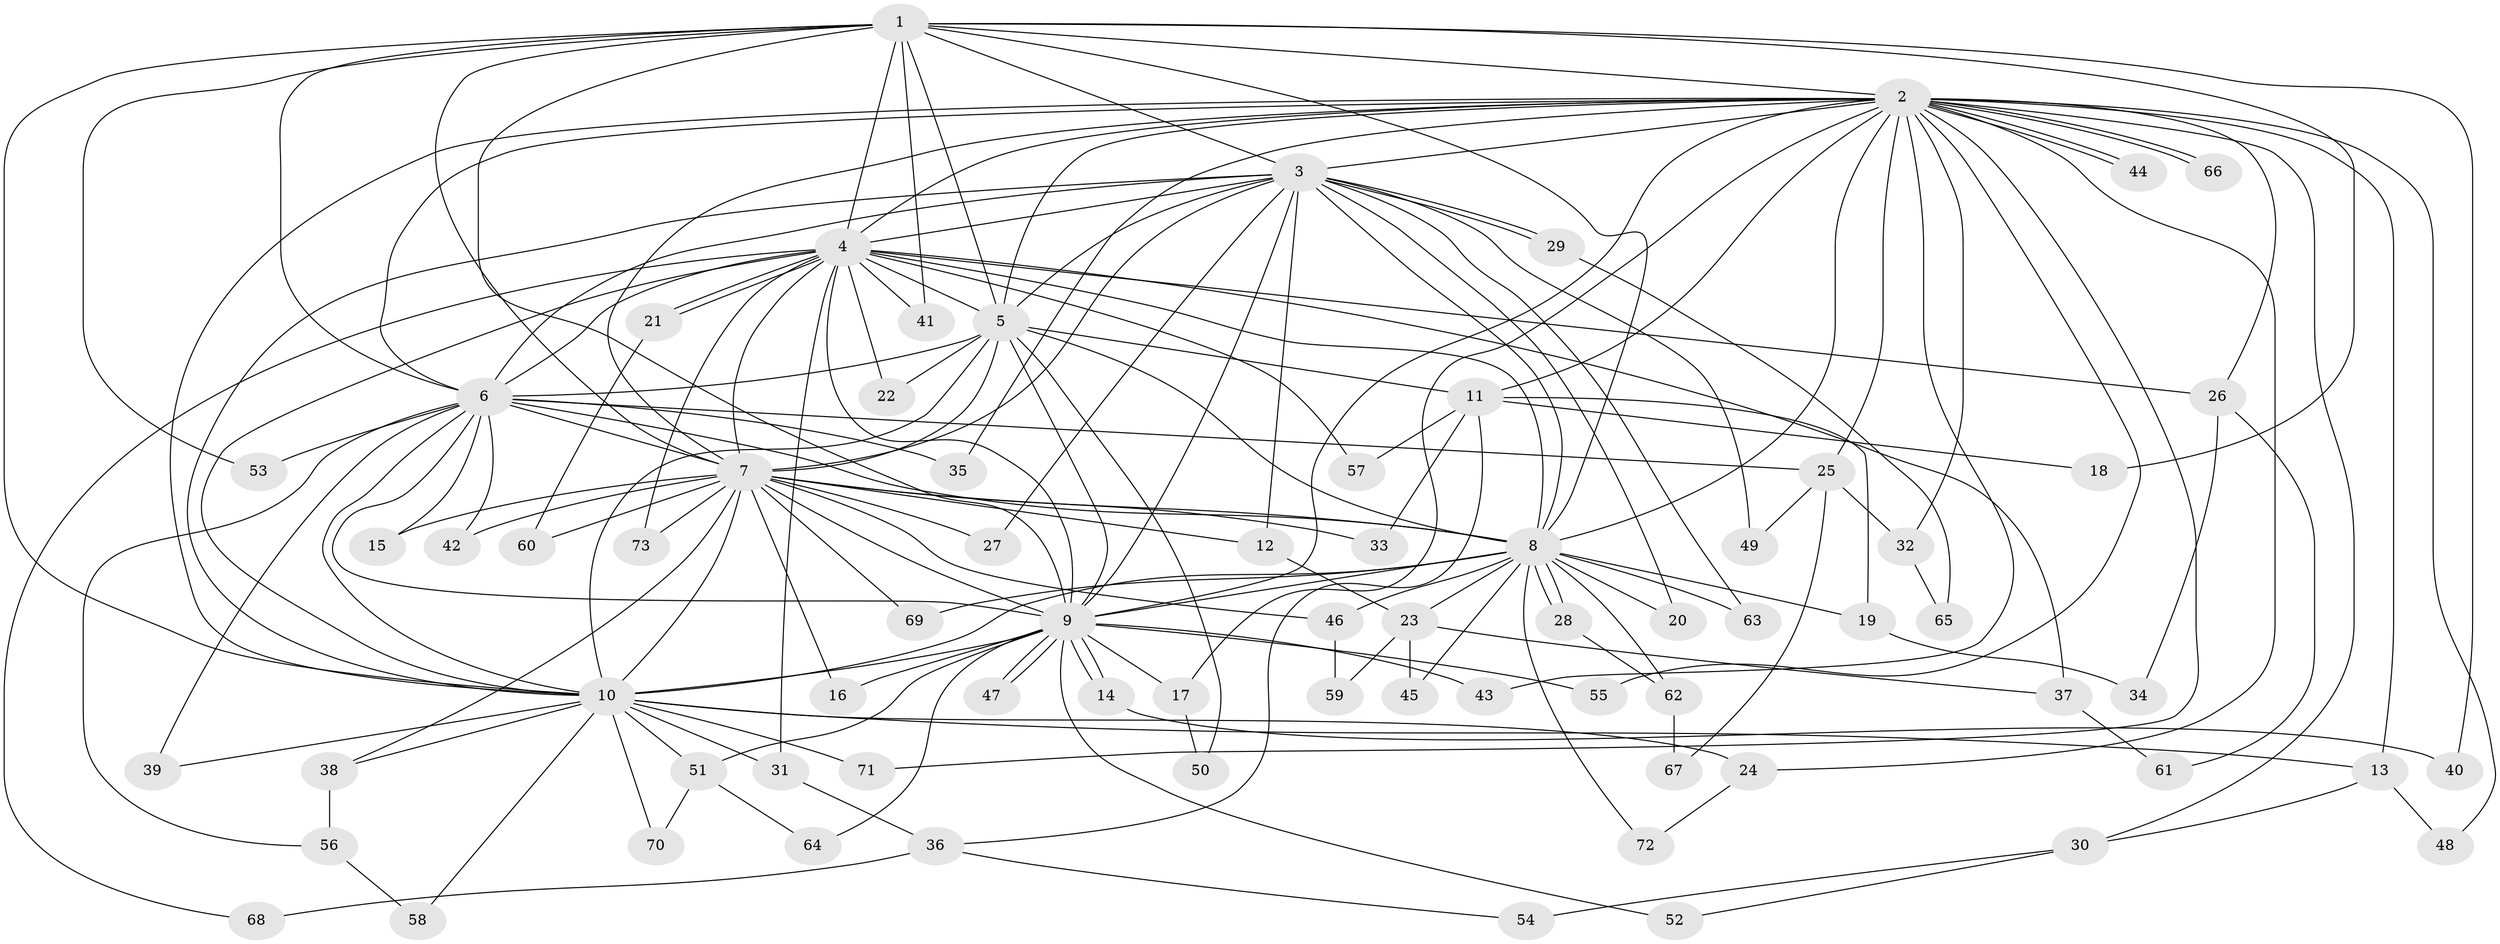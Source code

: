 // coarse degree distribution, {12: 0.022727272727272728, 15: 0.06818181818181818, 16: 0.022727272727272728, 11: 0.045454545454545456, 3: 0.25, 4: 0.09090909090909091, 21: 0.022727272727272728, 2: 0.3409090909090909, 1: 0.06818181818181818, 5: 0.022727272727272728, 7: 0.022727272727272728, 14: 0.022727272727272728}
// Generated by graph-tools (version 1.1) at 2025/36/03/04/25 23:36:16]
// undirected, 73 vertices, 171 edges
graph export_dot {
  node [color=gray90,style=filled];
  1;
  2;
  3;
  4;
  5;
  6;
  7;
  8;
  9;
  10;
  11;
  12;
  13;
  14;
  15;
  16;
  17;
  18;
  19;
  20;
  21;
  22;
  23;
  24;
  25;
  26;
  27;
  28;
  29;
  30;
  31;
  32;
  33;
  34;
  35;
  36;
  37;
  38;
  39;
  40;
  41;
  42;
  43;
  44;
  45;
  46;
  47;
  48;
  49;
  50;
  51;
  52;
  53;
  54;
  55;
  56;
  57;
  58;
  59;
  60;
  61;
  62;
  63;
  64;
  65;
  66;
  67;
  68;
  69;
  70;
  71;
  72;
  73;
  1 -- 2;
  1 -- 3;
  1 -- 4;
  1 -- 5;
  1 -- 6;
  1 -- 7;
  1 -- 8;
  1 -- 9;
  1 -- 10;
  1 -- 18;
  1 -- 40;
  1 -- 41;
  1 -- 53;
  2 -- 3;
  2 -- 4;
  2 -- 5;
  2 -- 6;
  2 -- 7;
  2 -- 8;
  2 -- 9;
  2 -- 10;
  2 -- 11;
  2 -- 13;
  2 -- 17;
  2 -- 24;
  2 -- 25;
  2 -- 26;
  2 -- 30;
  2 -- 32;
  2 -- 35;
  2 -- 43;
  2 -- 44;
  2 -- 44;
  2 -- 48;
  2 -- 55;
  2 -- 66;
  2 -- 66;
  2 -- 71;
  3 -- 4;
  3 -- 5;
  3 -- 6;
  3 -- 7;
  3 -- 8;
  3 -- 9;
  3 -- 10;
  3 -- 12;
  3 -- 20;
  3 -- 27;
  3 -- 29;
  3 -- 29;
  3 -- 49;
  3 -- 63;
  4 -- 5;
  4 -- 6;
  4 -- 7;
  4 -- 8;
  4 -- 9;
  4 -- 10;
  4 -- 21;
  4 -- 21;
  4 -- 22;
  4 -- 26;
  4 -- 31;
  4 -- 37;
  4 -- 41;
  4 -- 57;
  4 -- 68;
  4 -- 73;
  5 -- 6;
  5 -- 7;
  5 -- 8;
  5 -- 9;
  5 -- 10;
  5 -- 11;
  5 -- 22;
  5 -- 50;
  6 -- 7;
  6 -- 8;
  6 -- 9;
  6 -- 10;
  6 -- 15;
  6 -- 25;
  6 -- 35;
  6 -- 39;
  6 -- 42;
  6 -- 53;
  6 -- 56;
  7 -- 8;
  7 -- 9;
  7 -- 10;
  7 -- 12;
  7 -- 15;
  7 -- 16;
  7 -- 27;
  7 -- 33;
  7 -- 38;
  7 -- 42;
  7 -- 46;
  7 -- 60;
  7 -- 69;
  7 -- 73;
  8 -- 9;
  8 -- 10;
  8 -- 19;
  8 -- 20;
  8 -- 23;
  8 -- 28;
  8 -- 28;
  8 -- 45;
  8 -- 46;
  8 -- 62;
  8 -- 63;
  8 -- 69;
  8 -- 72;
  9 -- 10;
  9 -- 14;
  9 -- 14;
  9 -- 16;
  9 -- 17;
  9 -- 43;
  9 -- 47;
  9 -- 47;
  9 -- 51;
  9 -- 52;
  9 -- 55;
  9 -- 64;
  10 -- 13;
  10 -- 24;
  10 -- 31;
  10 -- 38;
  10 -- 39;
  10 -- 51;
  10 -- 58;
  10 -- 70;
  10 -- 71;
  11 -- 18;
  11 -- 19;
  11 -- 33;
  11 -- 36;
  11 -- 57;
  12 -- 23;
  13 -- 30;
  13 -- 48;
  14 -- 40;
  17 -- 50;
  19 -- 34;
  21 -- 60;
  23 -- 37;
  23 -- 45;
  23 -- 59;
  24 -- 72;
  25 -- 32;
  25 -- 49;
  25 -- 67;
  26 -- 34;
  26 -- 61;
  28 -- 62;
  29 -- 65;
  30 -- 52;
  30 -- 54;
  31 -- 36;
  32 -- 65;
  36 -- 54;
  36 -- 68;
  37 -- 61;
  38 -- 56;
  46 -- 59;
  51 -- 64;
  51 -- 70;
  56 -- 58;
  62 -- 67;
}
